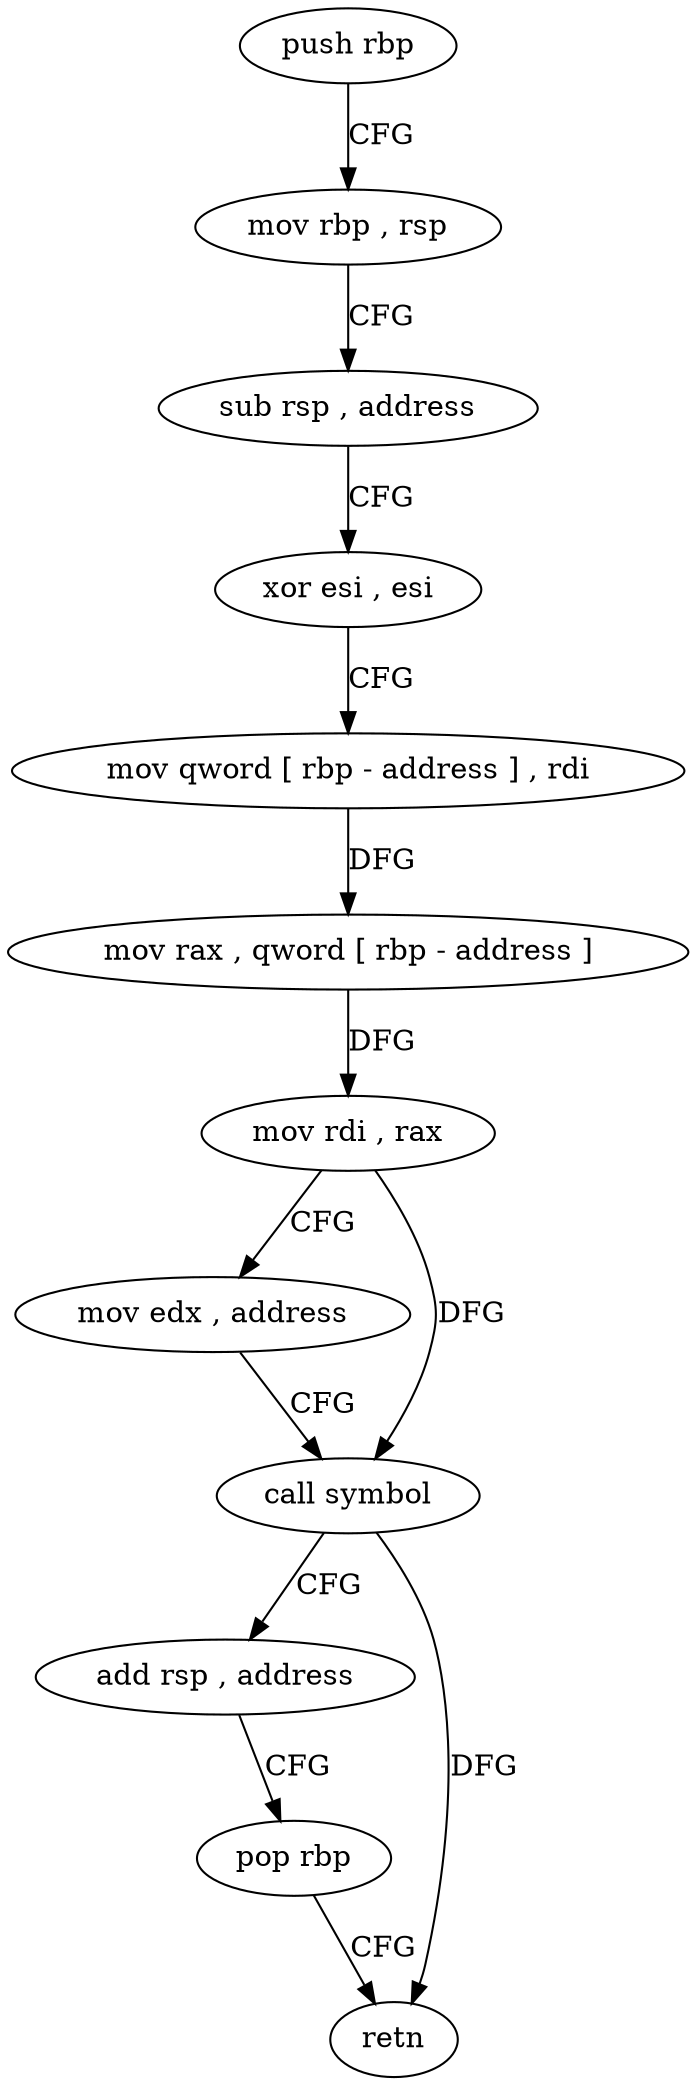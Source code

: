 digraph "func" {
"4312352" [label = "push rbp" ]
"4312353" [label = "mov rbp , rsp" ]
"4312356" [label = "sub rsp , address" ]
"4312360" [label = "xor esi , esi" ]
"4312362" [label = "mov qword [ rbp - address ] , rdi" ]
"4312366" [label = "mov rax , qword [ rbp - address ]" ]
"4312370" [label = "mov rdi , rax" ]
"4312373" [label = "mov edx , address" ]
"4312378" [label = "call symbol" ]
"4312383" [label = "add rsp , address" ]
"4312387" [label = "pop rbp" ]
"4312388" [label = "retn" ]
"4312352" -> "4312353" [ label = "CFG" ]
"4312353" -> "4312356" [ label = "CFG" ]
"4312356" -> "4312360" [ label = "CFG" ]
"4312360" -> "4312362" [ label = "CFG" ]
"4312362" -> "4312366" [ label = "DFG" ]
"4312366" -> "4312370" [ label = "DFG" ]
"4312370" -> "4312373" [ label = "CFG" ]
"4312370" -> "4312378" [ label = "DFG" ]
"4312373" -> "4312378" [ label = "CFG" ]
"4312378" -> "4312383" [ label = "CFG" ]
"4312378" -> "4312388" [ label = "DFG" ]
"4312383" -> "4312387" [ label = "CFG" ]
"4312387" -> "4312388" [ label = "CFG" ]
}
